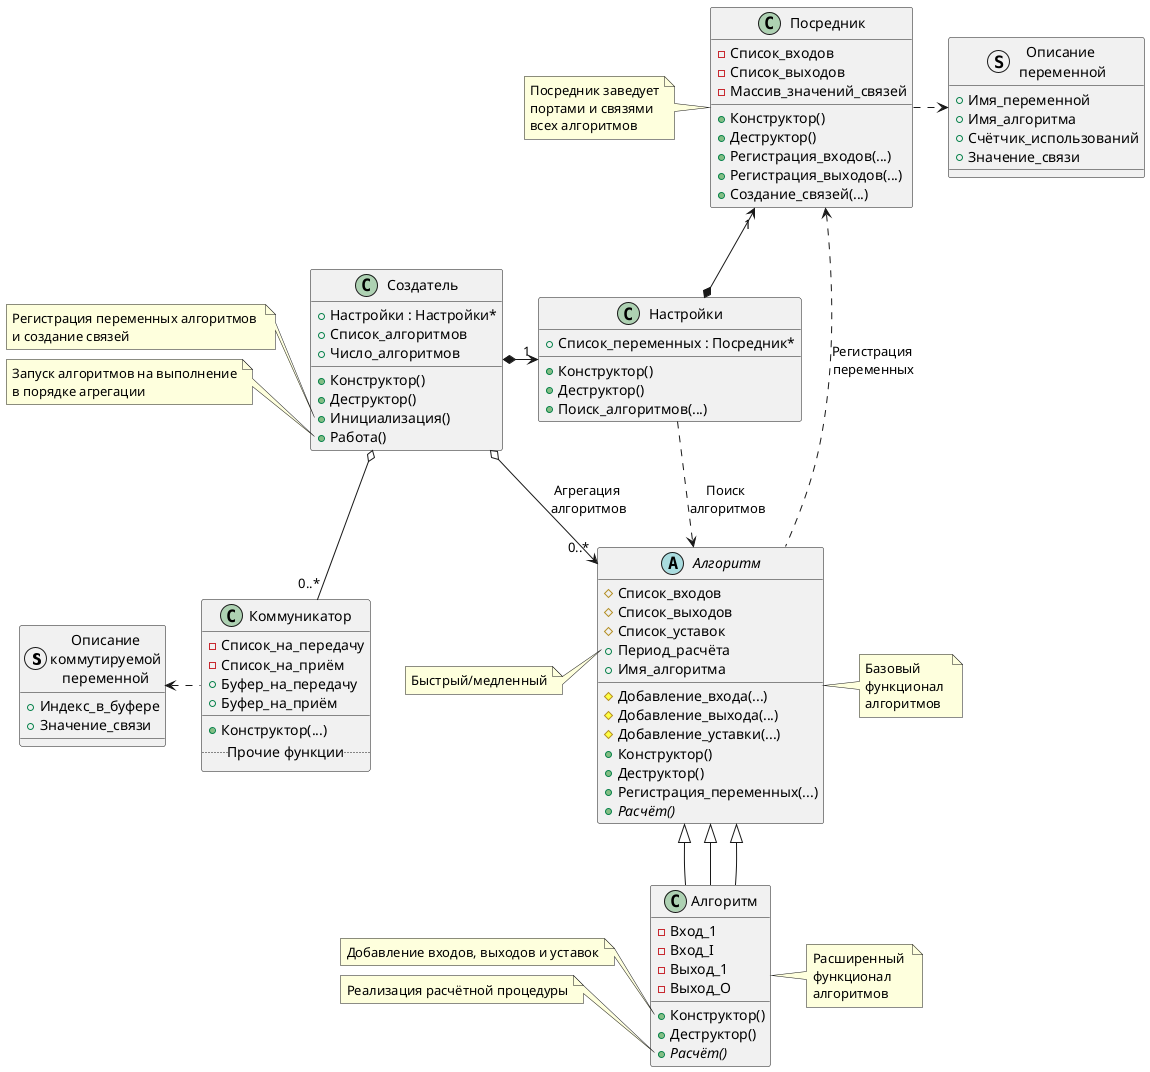 @startuml simple_plus
skinparam groupInheritance 4

struct "Описание\nкоммутируемой\nпеременной" as link_var_discriptor {
    +Индекс_в_буфере
    +Значение_связи
}

class "Коммуникатор" as Link_MPI {
    -Список_на_передачу
    -Список_на_приём
    +Буфер_на_передачу
    +Буфер_на_приём
    __
    +Конструктор(...)
    .. Прочие функции ..
}

struct "Описание \nпеременной" as SR_var_descriptor {
    +Имя_переменной
    +Имя_алгоритма
    +Счётчик_использований
    +Значение_связи
}

class "Посредник" as SR_var_list {
    -Список_входов
    -Список_выходов
    -Массив_значений_связей
    +Конструктор()
    +Деструктор()
    +Регистрация_входов(...)
    +Регистрация_выходов(...)
    +Создание_связей(...)
}
note left of SR_var_list : Посредник заведует\nпортами и связями\nвсех алгоритмов

class "Настройки" as SR_Settings {
    +Список_переменных : Посредник*
    +Конструктор()
    +Деструктор()
    +Поиск_алгоритмов(...)
}

abstract "Алгоритм" as SR_calc_proc {
    #Список_входов
    #Список_выходов
    #Список_уставок
    +Период_расчёта
    +Имя_алгоритма
    #Добавление_входа(...)
    #Добавление_выхода(...)
    #Добавление_уставки(...)
    +Конструктор()
    +Деструктор()
    +Регистрация_переменных(...)
    +{abstract}Расчёт()
}
note right of SR_calc_proc : Базовый \nфункционал \nалгоритмов
note left of SR_calc_proc::Период_расчёта
    Быстрый/медленный
end note

class "Алгоритм" as SR_auto_ctl {
    -Вход_1
    -Вход_I
    -Выход_1
    -Выход_O
    +Конструктор()
    +Деструктор()
    +{abstract}Расчёт()
}
note left of SR_auto_ctl::Конструктор()
    Добавление входов, выходов и уставок
end note
note left of SR_auto_ctl::Расчёт()
    Реализация расчётной процедуры
end note
note right of SR_auto_ctl : Расширенный \nфункционал \nалгоритмов

class "Создатель" as SR_ctl_type {
    +Настройки : Настройки*
    +Список_алгоритмов
    +Число_алгоритмов
    +Конструктор()
    +Деструктор()
    +Инициализация()
    +Работа()
}
note left of SR_ctl_type::Инициализация()
    Регистрация переменных алгоритмов 
    и создание связей
end note
note left of SR_ctl_type::Работа()
    Запуск алгоритмов на выполнение
    в порядке агрегации
end note

SR_ctl_type o-down- "0..*" Link_MPI
Link_MPI .left.> link_var_discriptor

SR_var_list .right.> SR_var_descriptor
SR_ctl_type *-right-> "1" SR_Settings
SR_Settings *-up-> "1" SR_var_list
SR_Settings ..> SR_calc_proc : Поиск \nалгоритмов
SR_ctl_type o--> "0..*" SR_calc_proc : Агрегация \nалгоритмов
SR_var_list <.. SR_calc_proc : Регистрация \nпеременных

SR_calc_proc <|-- SR_auto_ctl
SR_calc_proc <|-- SR_auto_ctl
SR_calc_proc <|-- SR_auto_ctl

@enduml
